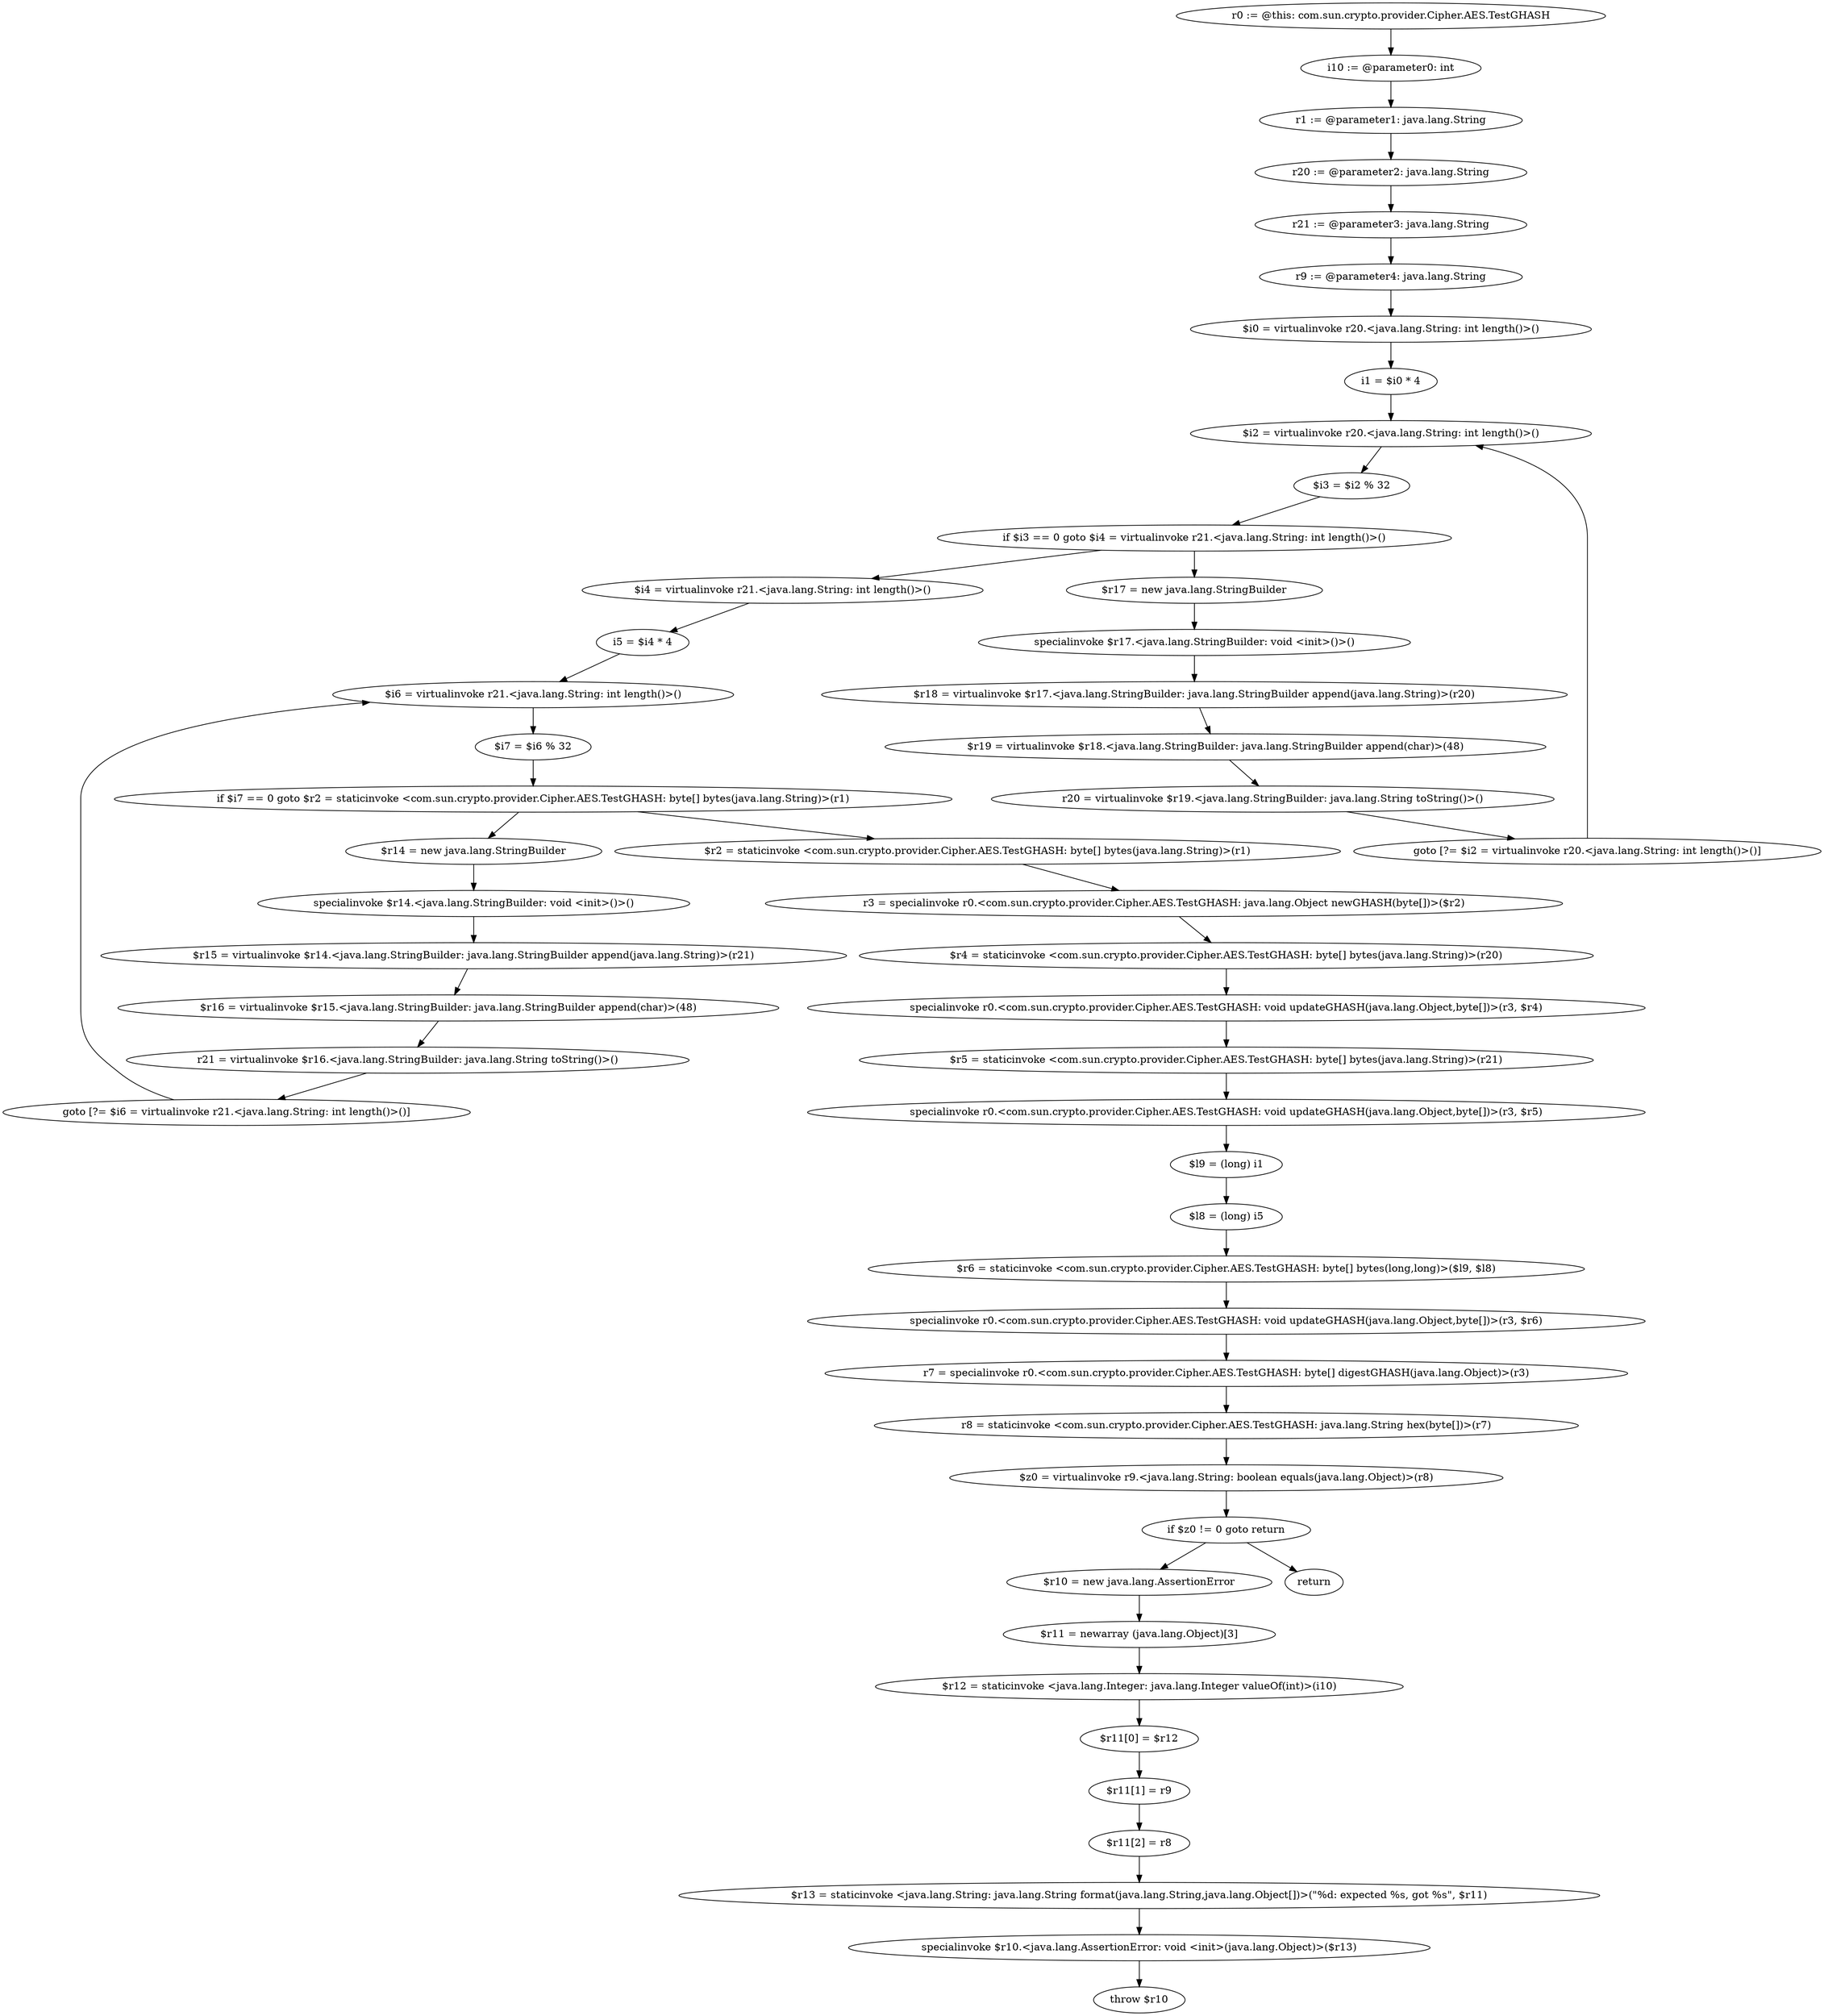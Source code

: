 digraph "unitGraph" {
    "r0 := @this: com.sun.crypto.provider.Cipher.AES.TestGHASH"
    "i10 := @parameter0: int"
    "r1 := @parameter1: java.lang.String"
    "r20 := @parameter2: java.lang.String"
    "r21 := @parameter3: java.lang.String"
    "r9 := @parameter4: java.lang.String"
    "$i0 = virtualinvoke r20.<java.lang.String: int length()>()"
    "i1 = $i0 * 4"
    "$i2 = virtualinvoke r20.<java.lang.String: int length()>()"
    "$i3 = $i2 % 32"
    "if $i3 == 0 goto $i4 = virtualinvoke r21.<java.lang.String: int length()>()"
    "$r17 = new java.lang.StringBuilder"
    "specialinvoke $r17.<java.lang.StringBuilder: void <init>()>()"
    "$r18 = virtualinvoke $r17.<java.lang.StringBuilder: java.lang.StringBuilder append(java.lang.String)>(r20)"
    "$r19 = virtualinvoke $r18.<java.lang.StringBuilder: java.lang.StringBuilder append(char)>(48)"
    "r20 = virtualinvoke $r19.<java.lang.StringBuilder: java.lang.String toString()>()"
    "goto [?= $i2 = virtualinvoke r20.<java.lang.String: int length()>()]"
    "$i4 = virtualinvoke r21.<java.lang.String: int length()>()"
    "i5 = $i4 * 4"
    "$i6 = virtualinvoke r21.<java.lang.String: int length()>()"
    "$i7 = $i6 % 32"
    "if $i7 == 0 goto $r2 = staticinvoke <com.sun.crypto.provider.Cipher.AES.TestGHASH: byte[] bytes(java.lang.String)>(r1)"
    "$r14 = new java.lang.StringBuilder"
    "specialinvoke $r14.<java.lang.StringBuilder: void <init>()>()"
    "$r15 = virtualinvoke $r14.<java.lang.StringBuilder: java.lang.StringBuilder append(java.lang.String)>(r21)"
    "$r16 = virtualinvoke $r15.<java.lang.StringBuilder: java.lang.StringBuilder append(char)>(48)"
    "r21 = virtualinvoke $r16.<java.lang.StringBuilder: java.lang.String toString()>()"
    "goto [?= $i6 = virtualinvoke r21.<java.lang.String: int length()>()]"
    "$r2 = staticinvoke <com.sun.crypto.provider.Cipher.AES.TestGHASH: byte[] bytes(java.lang.String)>(r1)"
    "r3 = specialinvoke r0.<com.sun.crypto.provider.Cipher.AES.TestGHASH: java.lang.Object newGHASH(byte[])>($r2)"
    "$r4 = staticinvoke <com.sun.crypto.provider.Cipher.AES.TestGHASH: byte[] bytes(java.lang.String)>(r20)"
    "specialinvoke r0.<com.sun.crypto.provider.Cipher.AES.TestGHASH: void updateGHASH(java.lang.Object,byte[])>(r3, $r4)"
    "$r5 = staticinvoke <com.sun.crypto.provider.Cipher.AES.TestGHASH: byte[] bytes(java.lang.String)>(r21)"
    "specialinvoke r0.<com.sun.crypto.provider.Cipher.AES.TestGHASH: void updateGHASH(java.lang.Object,byte[])>(r3, $r5)"
    "$l9 = (long) i1"
    "$l8 = (long) i5"
    "$r6 = staticinvoke <com.sun.crypto.provider.Cipher.AES.TestGHASH: byte[] bytes(long,long)>($l9, $l8)"
    "specialinvoke r0.<com.sun.crypto.provider.Cipher.AES.TestGHASH: void updateGHASH(java.lang.Object,byte[])>(r3, $r6)"
    "r7 = specialinvoke r0.<com.sun.crypto.provider.Cipher.AES.TestGHASH: byte[] digestGHASH(java.lang.Object)>(r3)"
    "r8 = staticinvoke <com.sun.crypto.provider.Cipher.AES.TestGHASH: java.lang.String hex(byte[])>(r7)"
    "$z0 = virtualinvoke r9.<java.lang.String: boolean equals(java.lang.Object)>(r8)"
    "if $z0 != 0 goto return"
    "$r10 = new java.lang.AssertionError"
    "$r11 = newarray (java.lang.Object)[3]"
    "$r12 = staticinvoke <java.lang.Integer: java.lang.Integer valueOf(int)>(i10)"
    "$r11[0] = $r12"
    "$r11[1] = r9"
    "$r11[2] = r8"
    "$r13 = staticinvoke <java.lang.String: java.lang.String format(java.lang.String,java.lang.Object[])>(\"%d: expected %s, got %s\", $r11)"
    "specialinvoke $r10.<java.lang.AssertionError: void <init>(java.lang.Object)>($r13)"
    "throw $r10"
    "return"
    "r0 := @this: com.sun.crypto.provider.Cipher.AES.TestGHASH"->"i10 := @parameter0: int";
    "i10 := @parameter0: int"->"r1 := @parameter1: java.lang.String";
    "r1 := @parameter1: java.lang.String"->"r20 := @parameter2: java.lang.String";
    "r20 := @parameter2: java.lang.String"->"r21 := @parameter3: java.lang.String";
    "r21 := @parameter3: java.lang.String"->"r9 := @parameter4: java.lang.String";
    "r9 := @parameter4: java.lang.String"->"$i0 = virtualinvoke r20.<java.lang.String: int length()>()";
    "$i0 = virtualinvoke r20.<java.lang.String: int length()>()"->"i1 = $i0 * 4";
    "i1 = $i0 * 4"->"$i2 = virtualinvoke r20.<java.lang.String: int length()>()";
    "$i2 = virtualinvoke r20.<java.lang.String: int length()>()"->"$i3 = $i2 % 32";
    "$i3 = $i2 % 32"->"if $i3 == 0 goto $i4 = virtualinvoke r21.<java.lang.String: int length()>()";
    "if $i3 == 0 goto $i4 = virtualinvoke r21.<java.lang.String: int length()>()"->"$r17 = new java.lang.StringBuilder";
    "if $i3 == 0 goto $i4 = virtualinvoke r21.<java.lang.String: int length()>()"->"$i4 = virtualinvoke r21.<java.lang.String: int length()>()";
    "$r17 = new java.lang.StringBuilder"->"specialinvoke $r17.<java.lang.StringBuilder: void <init>()>()";
    "specialinvoke $r17.<java.lang.StringBuilder: void <init>()>()"->"$r18 = virtualinvoke $r17.<java.lang.StringBuilder: java.lang.StringBuilder append(java.lang.String)>(r20)";
    "$r18 = virtualinvoke $r17.<java.lang.StringBuilder: java.lang.StringBuilder append(java.lang.String)>(r20)"->"$r19 = virtualinvoke $r18.<java.lang.StringBuilder: java.lang.StringBuilder append(char)>(48)";
    "$r19 = virtualinvoke $r18.<java.lang.StringBuilder: java.lang.StringBuilder append(char)>(48)"->"r20 = virtualinvoke $r19.<java.lang.StringBuilder: java.lang.String toString()>()";
    "r20 = virtualinvoke $r19.<java.lang.StringBuilder: java.lang.String toString()>()"->"goto [?= $i2 = virtualinvoke r20.<java.lang.String: int length()>()]";
    "goto [?= $i2 = virtualinvoke r20.<java.lang.String: int length()>()]"->"$i2 = virtualinvoke r20.<java.lang.String: int length()>()";
    "$i4 = virtualinvoke r21.<java.lang.String: int length()>()"->"i5 = $i4 * 4";
    "i5 = $i4 * 4"->"$i6 = virtualinvoke r21.<java.lang.String: int length()>()";
    "$i6 = virtualinvoke r21.<java.lang.String: int length()>()"->"$i7 = $i6 % 32";
    "$i7 = $i6 % 32"->"if $i7 == 0 goto $r2 = staticinvoke <com.sun.crypto.provider.Cipher.AES.TestGHASH: byte[] bytes(java.lang.String)>(r1)";
    "if $i7 == 0 goto $r2 = staticinvoke <com.sun.crypto.provider.Cipher.AES.TestGHASH: byte[] bytes(java.lang.String)>(r1)"->"$r14 = new java.lang.StringBuilder";
    "if $i7 == 0 goto $r2 = staticinvoke <com.sun.crypto.provider.Cipher.AES.TestGHASH: byte[] bytes(java.lang.String)>(r1)"->"$r2 = staticinvoke <com.sun.crypto.provider.Cipher.AES.TestGHASH: byte[] bytes(java.lang.String)>(r1)";
    "$r14 = new java.lang.StringBuilder"->"specialinvoke $r14.<java.lang.StringBuilder: void <init>()>()";
    "specialinvoke $r14.<java.lang.StringBuilder: void <init>()>()"->"$r15 = virtualinvoke $r14.<java.lang.StringBuilder: java.lang.StringBuilder append(java.lang.String)>(r21)";
    "$r15 = virtualinvoke $r14.<java.lang.StringBuilder: java.lang.StringBuilder append(java.lang.String)>(r21)"->"$r16 = virtualinvoke $r15.<java.lang.StringBuilder: java.lang.StringBuilder append(char)>(48)";
    "$r16 = virtualinvoke $r15.<java.lang.StringBuilder: java.lang.StringBuilder append(char)>(48)"->"r21 = virtualinvoke $r16.<java.lang.StringBuilder: java.lang.String toString()>()";
    "r21 = virtualinvoke $r16.<java.lang.StringBuilder: java.lang.String toString()>()"->"goto [?= $i6 = virtualinvoke r21.<java.lang.String: int length()>()]";
    "goto [?= $i6 = virtualinvoke r21.<java.lang.String: int length()>()]"->"$i6 = virtualinvoke r21.<java.lang.String: int length()>()";
    "$r2 = staticinvoke <com.sun.crypto.provider.Cipher.AES.TestGHASH: byte[] bytes(java.lang.String)>(r1)"->"r3 = specialinvoke r0.<com.sun.crypto.provider.Cipher.AES.TestGHASH: java.lang.Object newGHASH(byte[])>($r2)";
    "r3 = specialinvoke r0.<com.sun.crypto.provider.Cipher.AES.TestGHASH: java.lang.Object newGHASH(byte[])>($r2)"->"$r4 = staticinvoke <com.sun.crypto.provider.Cipher.AES.TestGHASH: byte[] bytes(java.lang.String)>(r20)";
    "$r4 = staticinvoke <com.sun.crypto.provider.Cipher.AES.TestGHASH: byte[] bytes(java.lang.String)>(r20)"->"specialinvoke r0.<com.sun.crypto.provider.Cipher.AES.TestGHASH: void updateGHASH(java.lang.Object,byte[])>(r3, $r4)";
    "specialinvoke r0.<com.sun.crypto.provider.Cipher.AES.TestGHASH: void updateGHASH(java.lang.Object,byte[])>(r3, $r4)"->"$r5 = staticinvoke <com.sun.crypto.provider.Cipher.AES.TestGHASH: byte[] bytes(java.lang.String)>(r21)";
    "$r5 = staticinvoke <com.sun.crypto.provider.Cipher.AES.TestGHASH: byte[] bytes(java.lang.String)>(r21)"->"specialinvoke r0.<com.sun.crypto.provider.Cipher.AES.TestGHASH: void updateGHASH(java.lang.Object,byte[])>(r3, $r5)";
    "specialinvoke r0.<com.sun.crypto.provider.Cipher.AES.TestGHASH: void updateGHASH(java.lang.Object,byte[])>(r3, $r5)"->"$l9 = (long) i1";
    "$l9 = (long) i1"->"$l8 = (long) i5";
    "$l8 = (long) i5"->"$r6 = staticinvoke <com.sun.crypto.provider.Cipher.AES.TestGHASH: byte[] bytes(long,long)>($l9, $l8)";
    "$r6 = staticinvoke <com.sun.crypto.provider.Cipher.AES.TestGHASH: byte[] bytes(long,long)>($l9, $l8)"->"specialinvoke r0.<com.sun.crypto.provider.Cipher.AES.TestGHASH: void updateGHASH(java.lang.Object,byte[])>(r3, $r6)";
    "specialinvoke r0.<com.sun.crypto.provider.Cipher.AES.TestGHASH: void updateGHASH(java.lang.Object,byte[])>(r3, $r6)"->"r7 = specialinvoke r0.<com.sun.crypto.provider.Cipher.AES.TestGHASH: byte[] digestGHASH(java.lang.Object)>(r3)";
    "r7 = specialinvoke r0.<com.sun.crypto.provider.Cipher.AES.TestGHASH: byte[] digestGHASH(java.lang.Object)>(r3)"->"r8 = staticinvoke <com.sun.crypto.provider.Cipher.AES.TestGHASH: java.lang.String hex(byte[])>(r7)";
    "r8 = staticinvoke <com.sun.crypto.provider.Cipher.AES.TestGHASH: java.lang.String hex(byte[])>(r7)"->"$z0 = virtualinvoke r9.<java.lang.String: boolean equals(java.lang.Object)>(r8)";
    "$z0 = virtualinvoke r9.<java.lang.String: boolean equals(java.lang.Object)>(r8)"->"if $z0 != 0 goto return";
    "if $z0 != 0 goto return"->"$r10 = new java.lang.AssertionError";
    "if $z0 != 0 goto return"->"return";
    "$r10 = new java.lang.AssertionError"->"$r11 = newarray (java.lang.Object)[3]";
    "$r11 = newarray (java.lang.Object)[3]"->"$r12 = staticinvoke <java.lang.Integer: java.lang.Integer valueOf(int)>(i10)";
    "$r12 = staticinvoke <java.lang.Integer: java.lang.Integer valueOf(int)>(i10)"->"$r11[0] = $r12";
    "$r11[0] = $r12"->"$r11[1] = r9";
    "$r11[1] = r9"->"$r11[2] = r8";
    "$r11[2] = r8"->"$r13 = staticinvoke <java.lang.String: java.lang.String format(java.lang.String,java.lang.Object[])>(\"%d: expected %s, got %s\", $r11)";
    "$r13 = staticinvoke <java.lang.String: java.lang.String format(java.lang.String,java.lang.Object[])>(\"%d: expected %s, got %s\", $r11)"->"specialinvoke $r10.<java.lang.AssertionError: void <init>(java.lang.Object)>($r13)";
    "specialinvoke $r10.<java.lang.AssertionError: void <init>(java.lang.Object)>($r13)"->"throw $r10";
}
